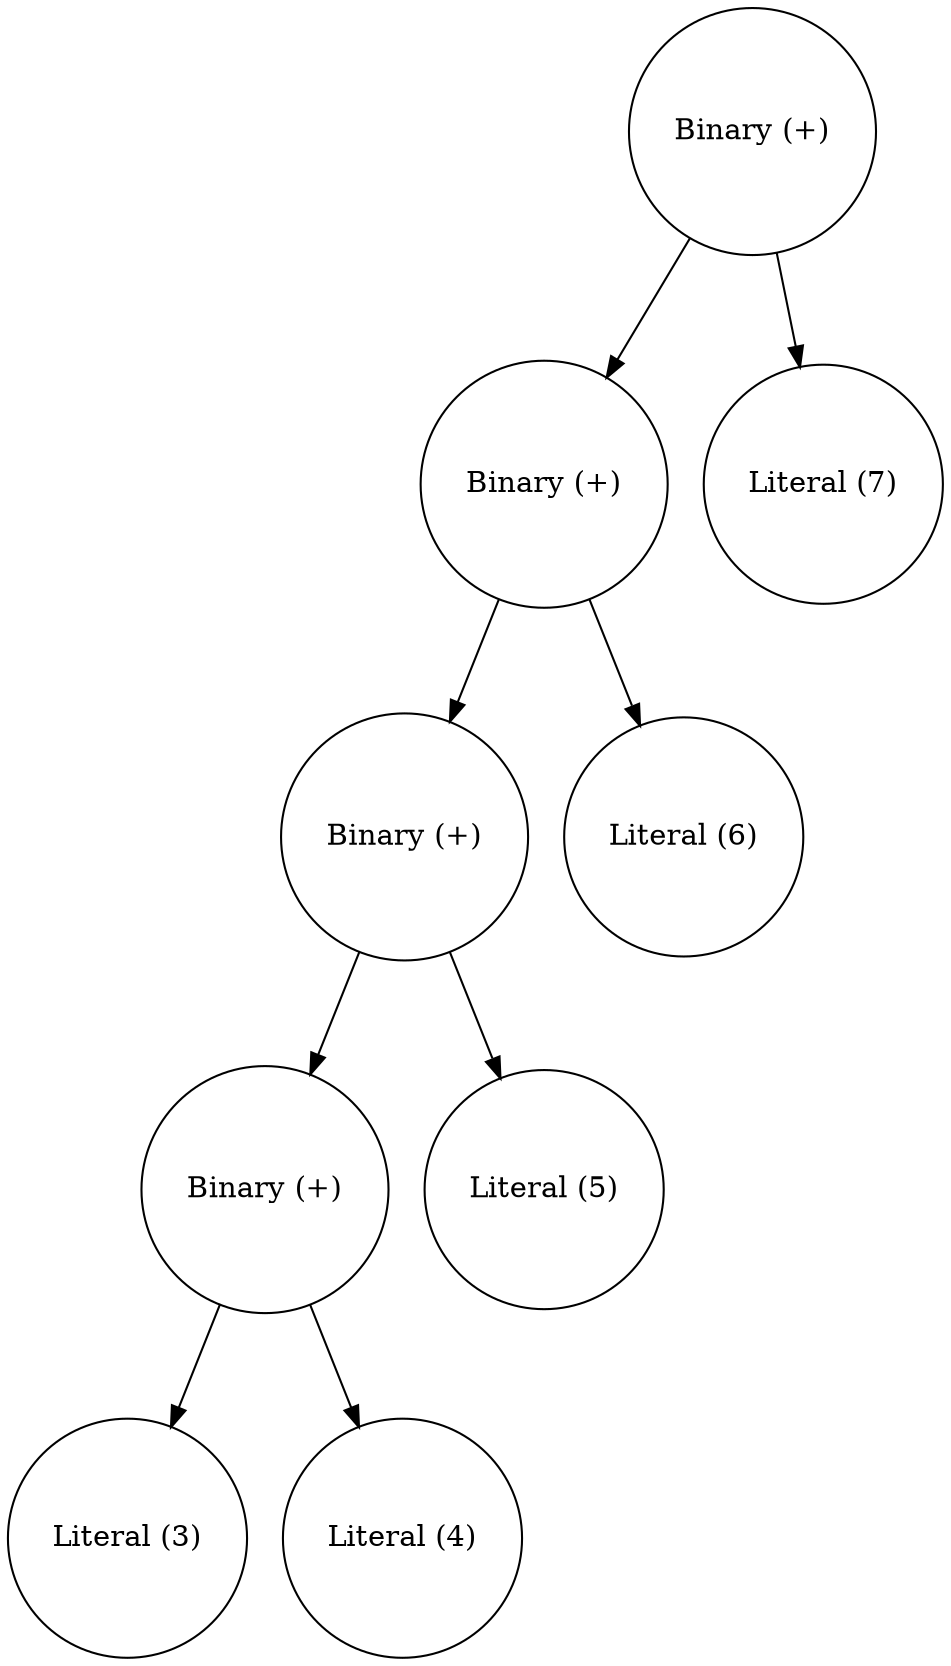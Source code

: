digraph {
0 [shape="circle" label="Binary (+)"];
1 [shape="circle" label="Binary (+)"];
2 [shape="circle" label="Binary (+)"];
3 [shape="circle" label="Binary (+)"];
4 [shape="circle" label="Literal (3)"];
5 [shape="circle" label="Literal (4)"];
3->4 [label=" "];
3->5 [label=" "];
6 [shape="circle" label="Literal (5)"];
2->3 [label=" "];
2->6 [label=" "];
7 [shape="circle" label="Literal (6)"];
1->2 [label=" "];
1->7 [label=" "];
8 [shape="circle" label="Literal (7)"];
0->1 [label=" "];
0->8 [label=" "];
}
